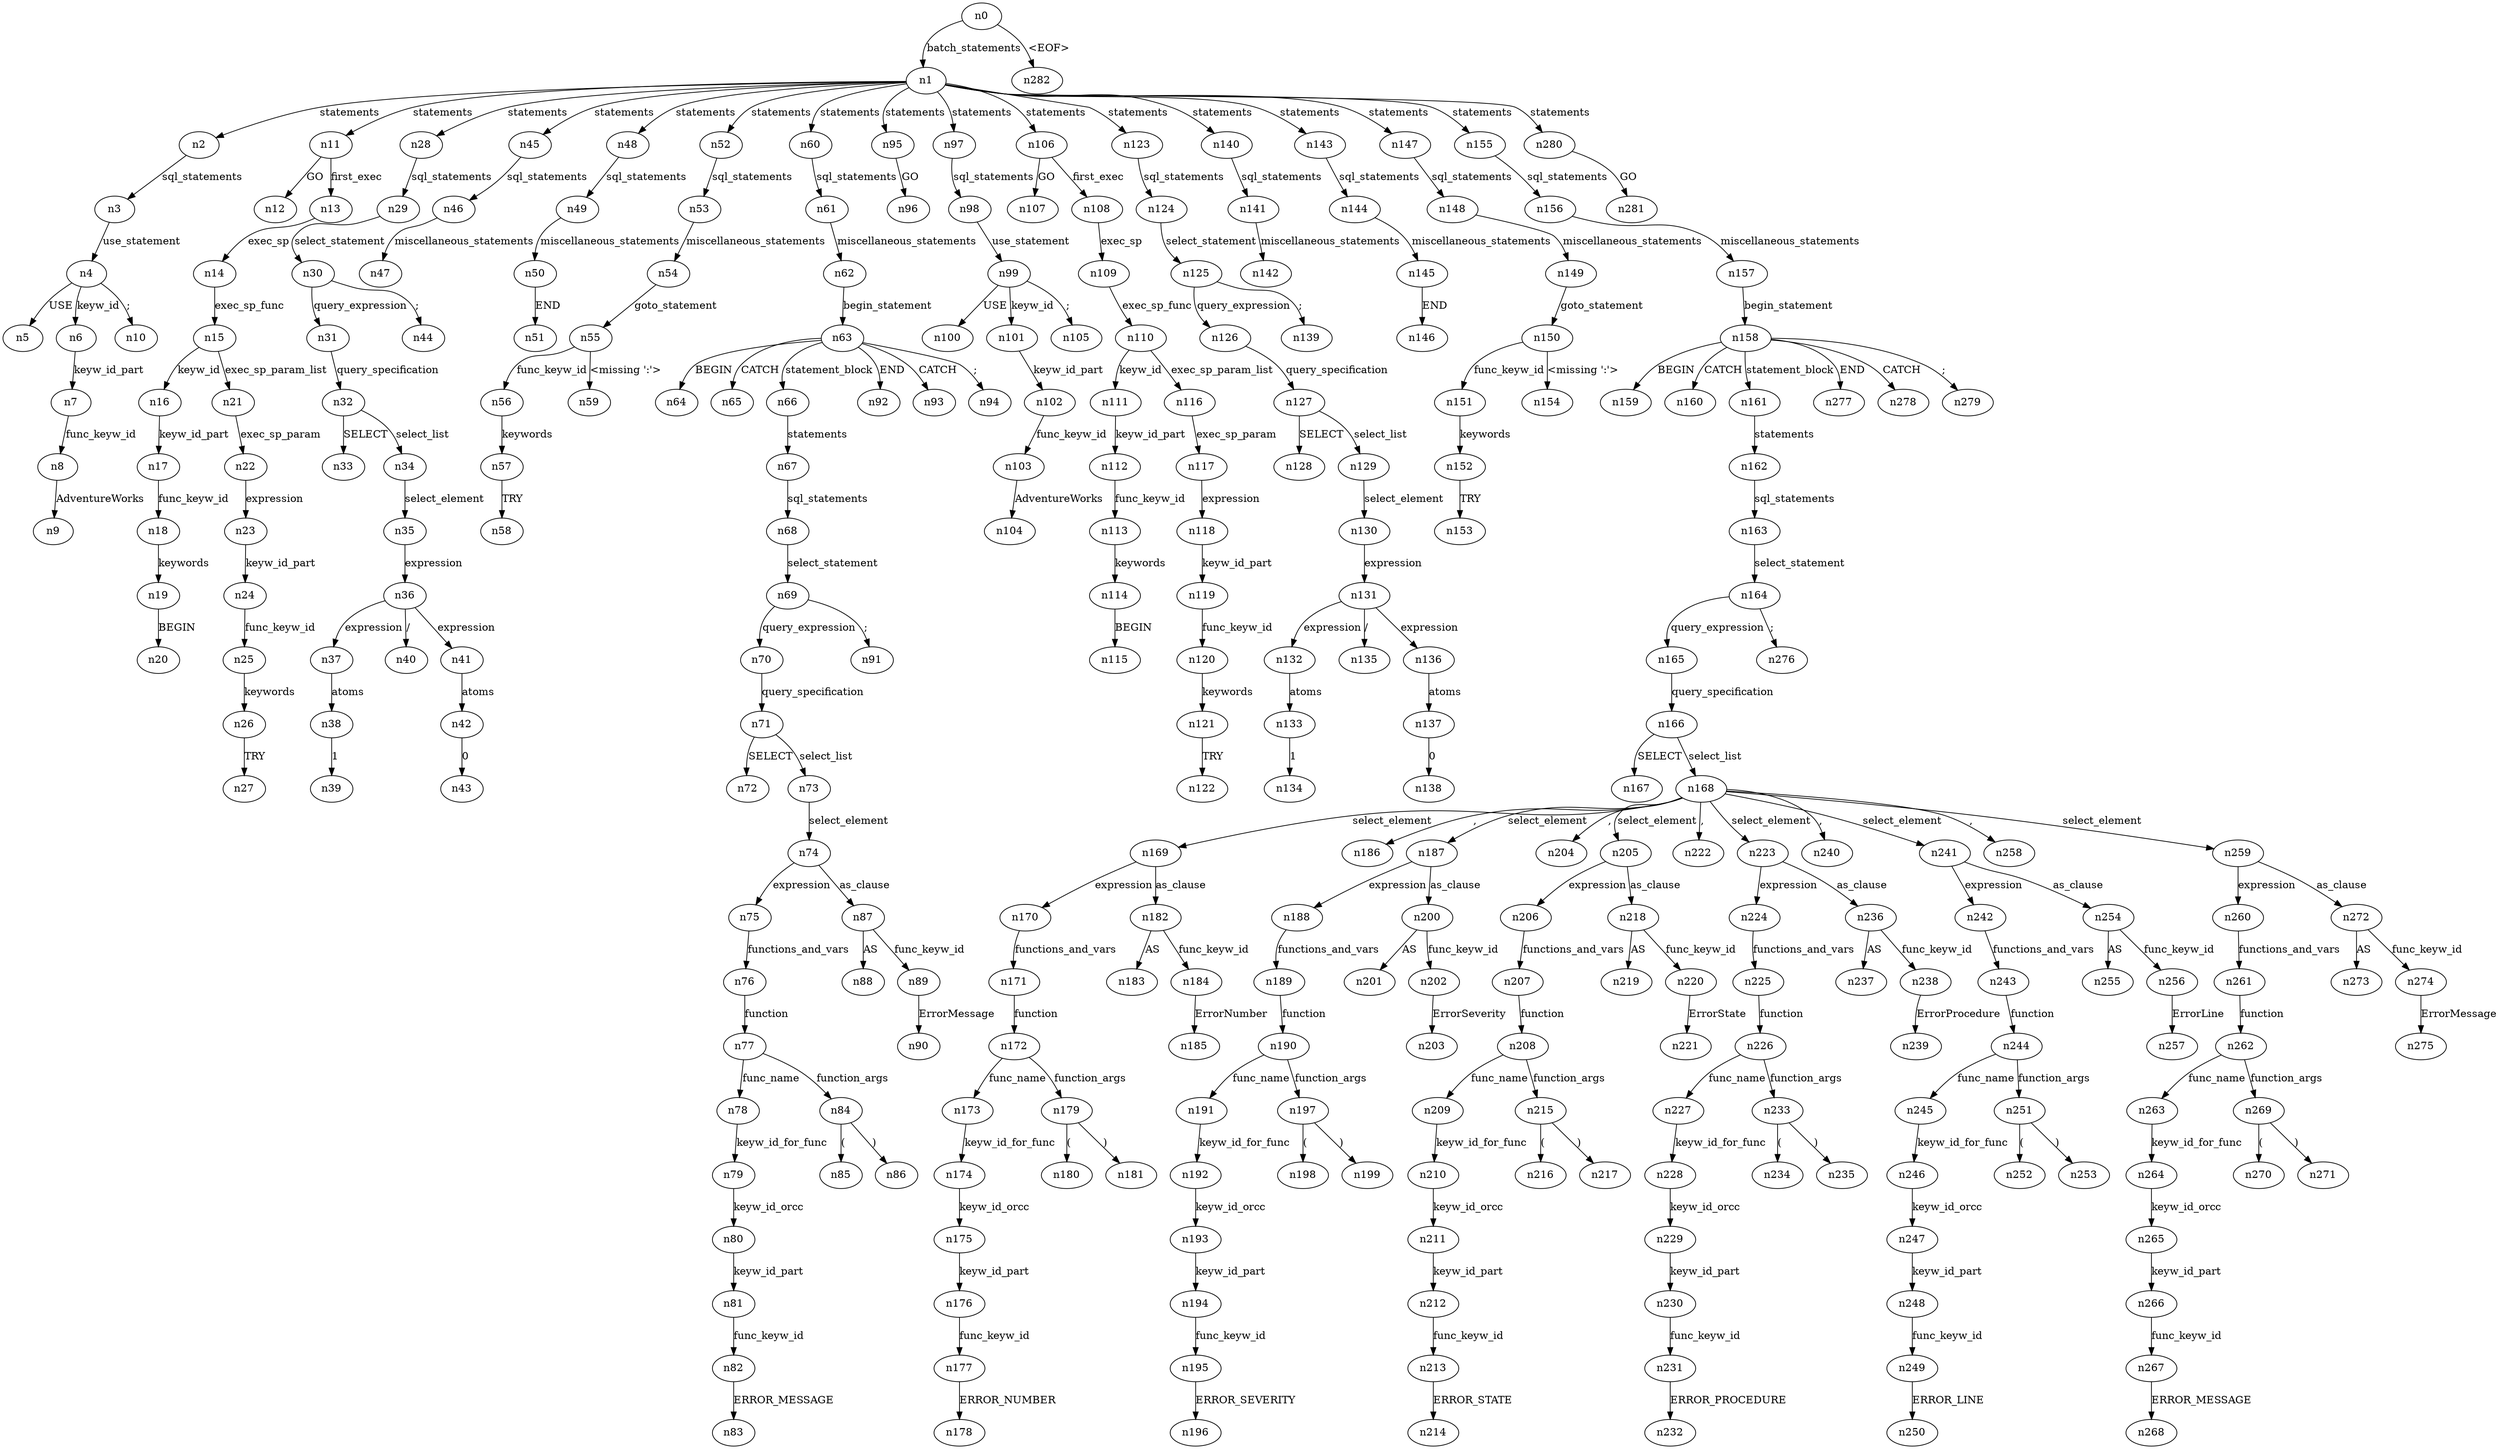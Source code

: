 digraph ParseTree {
  n0 -> n1 [label="batch_statements"];
  n1 -> n2 [label="statements"];
  n2 -> n3 [label="sql_statements"];
  n3 -> n4 [label="use_statement"];
  n4 -> n5 [label="USE"];
  n4 -> n6 [label="keyw_id"];
  n6 -> n7 [label="keyw_id_part"];
  n7 -> n8 [label="func_keyw_id"];
  n8 -> n9 [label="AdventureWorks"];
  n4 -> n10 [label=";"];
  n1 -> n11 [label="statements"];
  n11 -> n12 [label="GO"];
  n11 -> n13 [label="first_exec"];
  n13 -> n14 [label="exec_sp"];
  n14 -> n15 [label="exec_sp_func"];
  n15 -> n16 [label="keyw_id"];
  n16 -> n17 [label="keyw_id_part"];
  n17 -> n18 [label="func_keyw_id"];
  n18 -> n19 [label="keywords"];
  n19 -> n20 [label="BEGIN"];
  n15 -> n21 [label="exec_sp_param_list"];
  n21 -> n22 [label="exec_sp_param"];
  n22 -> n23 [label="expression"];
  n23 -> n24 [label="keyw_id_part"];
  n24 -> n25 [label="func_keyw_id"];
  n25 -> n26 [label="keywords"];
  n26 -> n27 [label="TRY"];
  n1 -> n28 [label="statements"];
  n28 -> n29 [label="sql_statements"];
  n29 -> n30 [label="select_statement"];
  n30 -> n31 [label="query_expression"];
  n31 -> n32 [label="query_specification"];
  n32 -> n33 [label="SELECT"];
  n32 -> n34 [label="select_list"];
  n34 -> n35 [label="select_element"];
  n35 -> n36 [label="expression"];
  n36 -> n37 [label="expression"];
  n37 -> n38 [label="atoms"];
  n38 -> n39 [label="1"];
  n36 -> n40 [label="/"];
  n36 -> n41 [label="expression"];
  n41 -> n42 [label="atoms"];
  n42 -> n43 [label="0"];
  n30 -> n44 [label=";"];
  n1 -> n45 [label="statements"];
  n45 -> n46 [label="sql_statements"];
  n46 -> n47 [label="miscellaneous_statements"];
  n1 -> n48 [label="statements"];
  n48 -> n49 [label="sql_statements"];
  n49 -> n50 [label="miscellaneous_statements"];
  n50 -> n51 [label="END"];
  n1 -> n52 [label="statements"];
  n52 -> n53 [label="sql_statements"];
  n53 -> n54 [label="miscellaneous_statements"];
  n54 -> n55 [label="goto_statement"];
  n55 -> n56 [label="func_keyw_id"];
  n56 -> n57 [label="keywords"];
  n57 -> n58 [label="TRY"];
  n55 -> n59 [label="<missing ':'>"];
  n1 -> n60 [label="statements"];
  n60 -> n61 [label="sql_statements"];
  n61 -> n62 [label="miscellaneous_statements"];
  n62 -> n63 [label="begin_statement"];
  n63 -> n64 [label="BEGIN"];
  n63 -> n65 [label="CATCH"];
  n63 -> n66 [label="statement_block"];
  n66 -> n67 [label="statements"];
  n67 -> n68 [label="sql_statements"];
  n68 -> n69 [label="select_statement"];
  n69 -> n70 [label="query_expression"];
  n70 -> n71 [label="query_specification"];
  n71 -> n72 [label="SELECT"];
  n71 -> n73 [label="select_list"];
  n73 -> n74 [label="select_element"];
  n74 -> n75 [label="expression"];
  n75 -> n76 [label="functions_and_vars"];
  n76 -> n77 [label="function"];
  n77 -> n78 [label="func_name"];
  n78 -> n79 [label="keyw_id_for_func"];
  n79 -> n80 [label="keyw_id_orcc"];
  n80 -> n81 [label="keyw_id_part"];
  n81 -> n82 [label="func_keyw_id"];
  n82 -> n83 [label="ERROR_MESSAGE"];
  n77 -> n84 [label="function_args"];
  n84 -> n85 [label="("];
  n84 -> n86 [label=")"];
  n74 -> n87 [label="as_clause"];
  n87 -> n88 [label="AS"];
  n87 -> n89 [label="func_keyw_id"];
  n89 -> n90 [label="ErrorMessage"];
  n69 -> n91 [label=";"];
  n63 -> n92 [label="END"];
  n63 -> n93 [label="CATCH"];
  n63 -> n94 [label=";"];
  n1 -> n95 [label="statements"];
  n95 -> n96 [label="GO"];
  n1 -> n97 [label="statements"];
  n97 -> n98 [label="sql_statements"];
  n98 -> n99 [label="use_statement"];
  n99 -> n100 [label="USE"];
  n99 -> n101 [label="keyw_id"];
  n101 -> n102 [label="keyw_id_part"];
  n102 -> n103 [label="func_keyw_id"];
  n103 -> n104 [label="AdventureWorks"];
  n99 -> n105 [label=";"];
  n1 -> n106 [label="statements"];
  n106 -> n107 [label="GO"];
  n106 -> n108 [label="first_exec"];
  n108 -> n109 [label="exec_sp"];
  n109 -> n110 [label="exec_sp_func"];
  n110 -> n111 [label="keyw_id"];
  n111 -> n112 [label="keyw_id_part"];
  n112 -> n113 [label="func_keyw_id"];
  n113 -> n114 [label="keywords"];
  n114 -> n115 [label="BEGIN"];
  n110 -> n116 [label="exec_sp_param_list"];
  n116 -> n117 [label="exec_sp_param"];
  n117 -> n118 [label="expression"];
  n118 -> n119 [label="keyw_id_part"];
  n119 -> n120 [label="func_keyw_id"];
  n120 -> n121 [label="keywords"];
  n121 -> n122 [label="TRY"];
  n1 -> n123 [label="statements"];
  n123 -> n124 [label="sql_statements"];
  n124 -> n125 [label="select_statement"];
  n125 -> n126 [label="query_expression"];
  n126 -> n127 [label="query_specification"];
  n127 -> n128 [label="SELECT"];
  n127 -> n129 [label="select_list"];
  n129 -> n130 [label="select_element"];
  n130 -> n131 [label="expression"];
  n131 -> n132 [label="expression"];
  n132 -> n133 [label="atoms"];
  n133 -> n134 [label="1"];
  n131 -> n135 [label="/"];
  n131 -> n136 [label="expression"];
  n136 -> n137 [label="atoms"];
  n137 -> n138 [label="0"];
  n125 -> n139 [label=";"];
  n1 -> n140 [label="statements"];
  n140 -> n141 [label="sql_statements"];
  n141 -> n142 [label="miscellaneous_statements"];
  n1 -> n143 [label="statements"];
  n143 -> n144 [label="sql_statements"];
  n144 -> n145 [label="miscellaneous_statements"];
  n145 -> n146 [label="END"];
  n1 -> n147 [label="statements"];
  n147 -> n148 [label="sql_statements"];
  n148 -> n149 [label="miscellaneous_statements"];
  n149 -> n150 [label="goto_statement"];
  n150 -> n151 [label="func_keyw_id"];
  n151 -> n152 [label="keywords"];
  n152 -> n153 [label="TRY"];
  n150 -> n154 [label="<missing ':'>"];
  n1 -> n155 [label="statements"];
  n155 -> n156 [label="sql_statements"];
  n156 -> n157 [label="miscellaneous_statements"];
  n157 -> n158 [label="begin_statement"];
  n158 -> n159 [label="BEGIN"];
  n158 -> n160 [label="CATCH"];
  n158 -> n161 [label="statement_block"];
  n161 -> n162 [label="statements"];
  n162 -> n163 [label="sql_statements"];
  n163 -> n164 [label="select_statement"];
  n164 -> n165 [label="query_expression"];
  n165 -> n166 [label="query_specification"];
  n166 -> n167 [label="SELECT"];
  n166 -> n168 [label="select_list"];
  n168 -> n169 [label="select_element"];
  n169 -> n170 [label="expression"];
  n170 -> n171 [label="functions_and_vars"];
  n171 -> n172 [label="function"];
  n172 -> n173 [label="func_name"];
  n173 -> n174 [label="keyw_id_for_func"];
  n174 -> n175 [label="keyw_id_orcc"];
  n175 -> n176 [label="keyw_id_part"];
  n176 -> n177 [label="func_keyw_id"];
  n177 -> n178 [label="ERROR_NUMBER"];
  n172 -> n179 [label="function_args"];
  n179 -> n180 [label="("];
  n179 -> n181 [label=")"];
  n169 -> n182 [label="as_clause"];
  n182 -> n183 [label="AS"];
  n182 -> n184 [label="func_keyw_id"];
  n184 -> n185 [label="ErrorNumber"];
  n168 -> n186 [label=","];
  n168 -> n187 [label="select_element"];
  n187 -> n188 [label="expression"];
  n188 -> n189 [label="functions_and_vars"];
  n189 -> n190 [label="function"];
  n190 -> n191 [label="func_name"];
  n191 -> n192 [label="keyw_id_for_func"];
  n192 -> n193 [label="keyw_id_orcc"];
  n193 -> n194 [label="keyw_id_part"];
  n194 -> n195 [label="func_keyw_id"];
  n195 -> n196 [label="ERROR_SEVERITY"];
  n190 -> n197 [label="function_args"];
  n197 -> n198 [label="("];
  n197 -> n199 [label=")"];
  n187 -> n200 [label="as_clause"];
  n200 -> n201 [label="AS"];
  n200 -> n202 [label="func_keyw_id"];
  n202 -> n203 [label="ErrorSeverity"];
  n168 -> n204 [label=","];
  n168 -> n205 [label="select_element"];
  n205 -> n206 [label="expression"];
  n206 -> n207 [label="functions_and_vars"];
  n207 -> n208 [label="function"];
  n208 -> n209 [label="func_name"];
  n209 -> n210 [label="keyw_id_for_func"];
  n210 -> n211 [label="keyw_id_orcc"];
  n211 -> n212 [label="keyw_id_part"];
  n212 -> n213 [label="func_keyw_id"];
  n213 -> n214 [label="ERROR_STATE"];
  n208 -> n215 [label="function_args"];
  n215 -> n216 [label="("];
  n215 -> n217 [label=")"];
  n205 -> n218 [label="as_clause"];
  n218 -> n219 [label="AS"];
  n218 -> n220 [label="func_keyw_id"];
  n220 -> n221 [label="ErrorState"];
  n168 -> n222 [label=","];
  n168 -> n223 [label="select_element"];
  n223 -> n224 [label="expression"];
  n224 -> n225 [label="functions_and_vars"];
  n225 -> n226 [label="function"];
  n226 -> n227 [label="func_name"];
  n227 -> n228 [label="keyw_id_for_func"];
  n228 -> n229 [label="keyw_id_orcc"];
  n229 -> n230 [label="keyw_id_part"];
  n230 -> n231 [label="func_keyw_id"];
  n231 -> n232 [label="ERROR_PROCEDURE"];
  n226 -> n233 [label="function_args"];
  n233 -> n234 [label="("];
  n233 -> n235 [label=")"];
  n223 -> n236 [label="as_clause"];
  n236 -> n237 [label="AS"];
  n236 -> n238 [label="func_keyw_id"];
  n238 -> n239 [label="ErrorProcedure"];
  n168 -> n240 [label=","];
  n168 -> n241 [label="select_element"];
  n241 -> n242 [label="expression"];
  n242 -> n243 [label="functions_and_vars"];
  n243 -> n244 [label="function"];
  n244 -> n245 [label="func_name"];
  n245 -> n246 [label="keyw_id_for_func"];
  n246 -> n247 [label="keyw_id_orcc"];
  n247 -> n248 [label="keyw_id_part"];
  n248 -> n249 [label="func_keyw_id"];
  n249 -> n250 [label="ERROR_LINE"];
  n244 -> n251 [label="function_args"];
  n251 -> n252 [label="("];
  n251 -> n253 [label=")"];
  n241 -> n254 [label="as_clause"];
  n254 -> n255 [label="AS"];
  n254 -> n256 [label="func_keyw_id"];
  n256 -> n257 [label="ErrorLine"];
  n168 -> n258 [label=","];
  n168 -> n259 [label="select_element"];
  n259 -> n260 [label="expression"];
  n260 -> n261 [label="functions_and_vars"];
  n261 -> n262 [label="function"];
  n262 -> n263 [label="func_name"];
  n263 -> n264 [label="keyw_id_for_func"];
  n264 -> n265 [label="keyw_id_orcc"];
  n265 -> n266 [label="keyw_id_part"];
  n266 -> n267 [label="func_keyw_id"];
  n267 -> n268 [label="ERROR_MESSAGE"];
  n262 -> n269 [label="function_args"];
  n269 -> n270 [label="("];
  n269 -> n271 [label=")"];
  n259 -> n272 [label="as_clause"];
  n272 -> n273 [label="AS"];
  n272 -> n274 [label="func_keyw_id"];
  n274 -> n275 [label="ErrorMessage"];
  n164 -> n276 [label=";"];
  n158 -> n277 [label="END"];
  n158 -> n278 [label="CATCH"];
  n158 -> n279 [label=";"];
  n1 -> n280 [label="statements"];
  n280 -> n281 [label="GO"];
  n0 -> n282 [label="<EOF>"];
}
